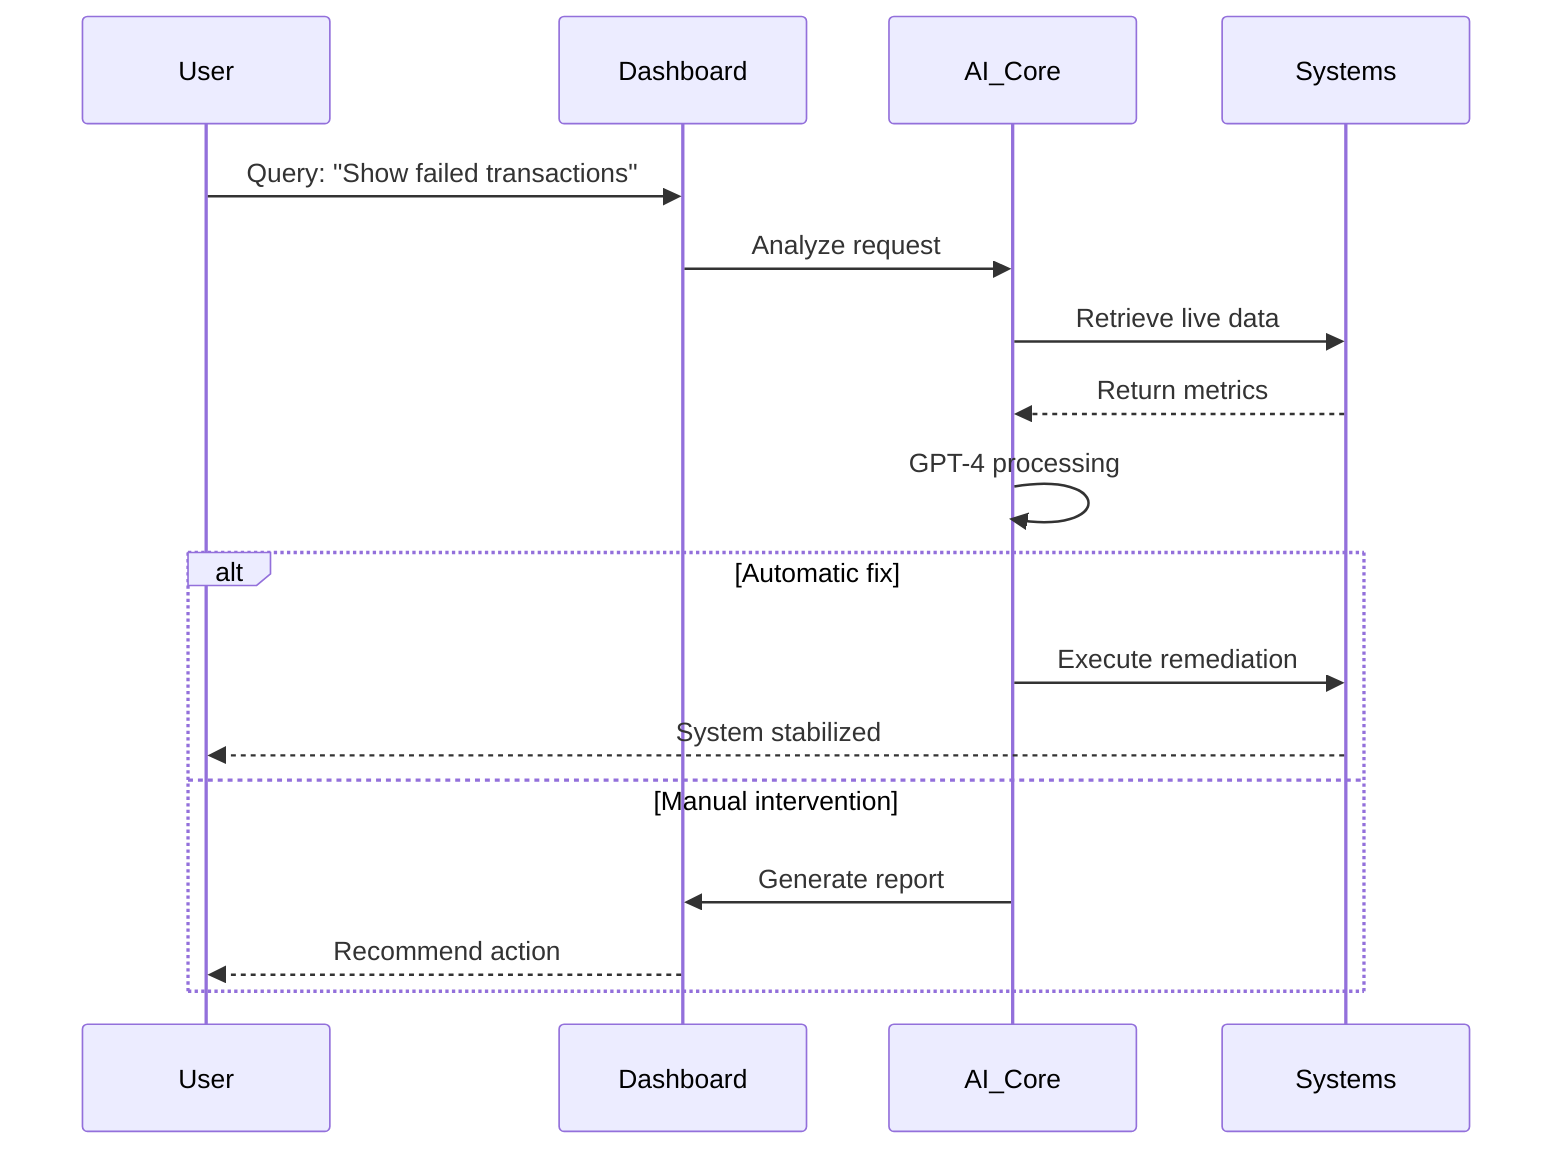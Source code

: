 sequenceDiagram
    participant User
    participant Dashboard
    participant AI_Core
    participant Systems
    
    User->>Dashboard: Query: "Show failed transactions"
    Dashboard->>AI_Core: Analyze request
    AI_Core->>Systems: Retrieve live data
    Systems-->>AI_Core: Return metrics
    AI_Core->>AI_Core: GPT-4 processing
    alt Automatic fix
        AI_Core->>Systems: Execute remediation
        Systems-->>User: System stabilized
    else Manual intervention
        AI_Core->>Dashboard: Generate report
        Dashboard-->>User: Recommend action
    end